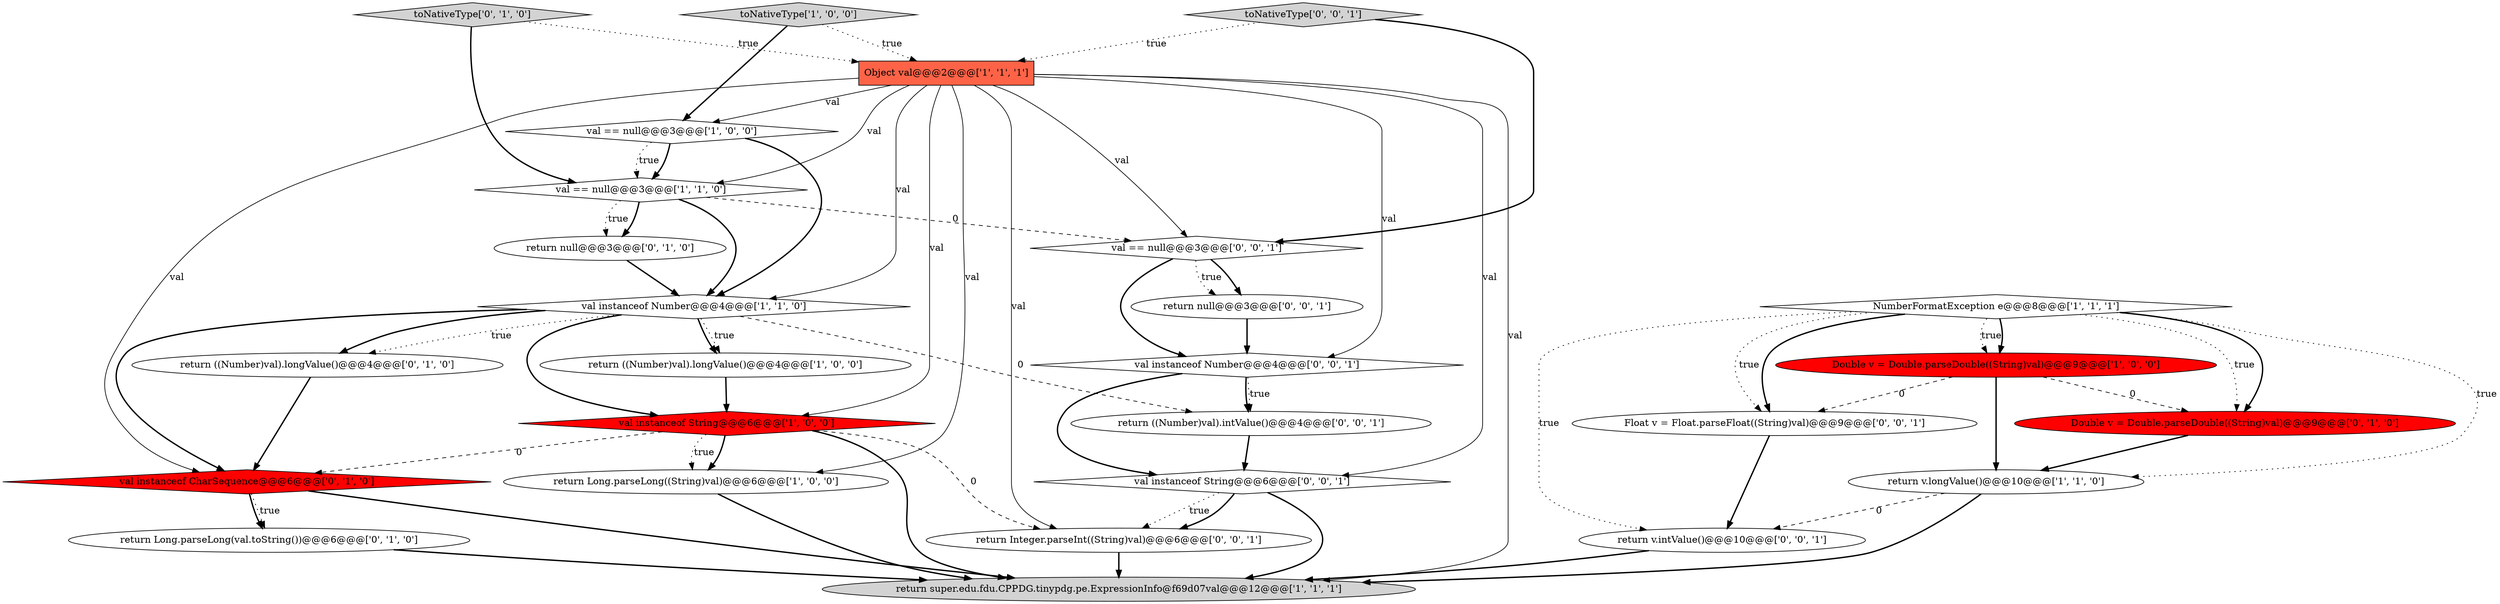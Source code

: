digraph {
16 [style = filled, label = "return ((Number)val).longValue()@@@4@@@['0', '1', '0']", fillcolor = white, shape = ellipse image = "AAA0AAABBB2BBB"];
11 [style = filled, label = "val instanceof String@@@6@@@['1', '0', '0']", fillcolor = red, shape = diamond image = "AAA1AAABBB1BBB"];
6 [style = filled, label = "return super.edu.fdu.CPPDG.tinypdg.pe.ExpressionInfo@f69d07val@@@12@@@['1', '1', '1']", fillcolor = lightgray, shape = ellipse image = "AAA0AAABBB1BBB"];
1 [style = filled, label = "NumberFormatException e@@@8@@@['1', '1', '1']", fillcolor = white, shape = diamond image = "AAA0AAABBB1BBB"];
4 [style = filled, label = "val == null@@@3@@@['1', '1', '0']", fillcolor = white, shape = diamond image = "AAA0AAABBB1BBB"];
3 [style = filled, label = "return ((Number)val).longValue()@@@4@@@['1', '0', '0']", fillcolor = white, shape = ellipse image = "AAA0AAABBB1BBB"];
12 [style = filled, label = "return Long.parseLong(val.toString())@@@6@@@['0', '1', '0']", fillcolor = white, shape = ellipse image = "AAA0AAABBB2BBB"];
10 [style = filled, label = "Double v = Double.parseDouble((String)val)@@@9@@@['1', '0', '0']", fillcolor = red, shape = ellipse image = "AAA1AAABBB1BBB"];
24 [style = filled, label = "val instanceof Number@@@4@@@['0', '0', '1']", fillcolor = white, shape = diamond image = "AAA0AAABBB3BBB"];
15 [style = filled, label = "val instanceof CharSequence@@@6@@@['0', '1', '0']", fillcolor = red, shape = diamond image = "AAA1AAABBB2BBB"];
18 [style = filled, label = "Float v = Float.parseFloat((String)val)@@@9@@@['0', '0', '1']", fillcolor = white, shape = ellipse image = "AAA0AAABBB3BBB"];
0 [style = filled, label = "return Long.parseLong((String)val)@@@6@@@['1', '0', '0']", fillcolor = white, shape = ellipse image = "AAA0AAABBB1BBB"];
23 [style = filled, label = "return Integer.parseInt((String)val)@@@6@@@['0', '0', '1']", fillcolor = white, shape = ellipse image = "AAA0AAABBB3BBB"];
17 [style = filled, label = "Double v = Double.parseDouble((String)val)@@@9@@@['0', '1', '0']", fillcolor = red, shape = ellipse image = "AAA1AAABBB2BBB"];
14 [style = filled, label = "toNativeType['0', '1', '0']", fillcolor = lightgray, shape = diamond image = "AAA0AAABBB2BBB"];
13 [style = filled, label = "return null@@@3@@@['0', '1', '0']", fillcolor = white, shape = ellipse image = "AAA0AAABBB2BBB"];
8 [style = filled, label = "val instanceof Number@@@4@@@['1', '1', '0']", fillcolor = white, shape = diamond image = "AAA0AAABBB1BBB"];
2 [style = filled, label = "val == null@@@3@@@['1', '0', '0']", fillcolor = white, shape = diamond image = "AAA0AAABBB1BBB"];
22 [style = filled, label = "toNativeType['0', '0', '1']", fillcolor = lightgray, shape = diamond image = "AAA0AAABBB3BBB"];
25 [style = filled, label = "return ((Number)val).intValue()@@@4@@@['0', '0', '1']", fillcolor = white, shape = ellipse image = "AAA0AAABBB3BBB"];
9 [style = filled, label = "toNativeType['1', '0', '0']", fillcolor = lightgray, shape = diamond image = "AAA0AAABBB1BBB"];
19 [style = filled, label = "val instanceof String@@@6@@@['0', '0', '1']", fillcolor = white, shape = diamond image = "AAA0AAABBB3BBB"];
20 [style = filled, label = "return v.intValue()@@@10@@@['0', '0', '1']", fillcolor = white, shape = ellipse image = "AAA0AAABBB3BBB"];
21 [style = filled, label = "return null@@@3@@@['0', '0', '1']", fillcolor = white, shape = ellipse image = "AAA0AAABBB3BBB"];
5 [style = filled, label = "return v.longValue()@@@10@@@['1', '1', '0']", fillcolor = white, shape = ellipse image = "AAA0AAABBB1BBB"];
26 [style = filled, label = "val == null@@@3@@@['0', '0', '1']", fillcolor = white, shape = diamond image = "AAA0AAABBB3BBB"];
7 [style = filled, label = "Object val@@@2@@@['1', '1', '1']", fillcolor = tomato, shape = box image = "AAA0AAABBB1BBB"];
7->11 [style = solid, label="val"];
22->26 [style = bold, label=""];
8->16 [style = bold, label=""];
16->15 [style = bold, label=""];
17->5 [style = bold, label=""];
1->10 [style = dotted, label="true"];
8->15 [style = bold, label=""];
24->19 [style = bold, label=""];
1->17 [style = dotted, label="true"];
24->25 [style = dotted, label="true"];
0->6 [style = bold, label=""];
9->2 [style = bold, label=""];
11->15 [style = dashed, label="0"];
11->6 [style = bold, label=""];
22->7 [style = dotted, label="true"];
8->3 [style = bold, label=""];
8->16 [style = dotted, label="true"];
4->13 [style = bold, label=""];
3->11 [style = bold, label=""];
7->15 [style = solid, label="val"];
19->23 [style = dotted, label="true"];
11->23 [style = dashed, label="0"];
1->18 [style = bold, label=""];
15->6 [style = bold, label=""];
21->24 [style = bold, label=""];
4->26 [style = dashed, label="0"];
20->6 [style = bold, label=""];
26->24 [style = bold, label=""];
12->6 [style = bold, label=""];
2->4 [style = bold, label=""];
19->6 [style = bold, label=""];
7->19 [style = solid, label="val"];
7->2 [style = solid, label="val"];
8->3 [style = dotted, label="true"];
1->17 [style = bold, label=""];
5->20 [style = dashed, label="0"];
26->21 [style = bold, label=""];
1->18 [style = dotted, label="true"];
4->13 [style = dotted, label="true"];
18->20 [style = bold, label=""];
11->0 [style = bold, label=""];
10->5 [style = bold, label=""];
5->6 [style = bold, label=""];
7->24 [style = solid, label="val"];
26->21 [style = dotted, label="true"];
24->25 [style = bold, label=""];
7->6 [style = solid, label="val"];
11->0 [style = dotted, label="true"];
19->23 [style = bold, label=""];
23->6 [style = bold, label=""];
2->4 [style = dotted, label="true"];
14->7 [style = dotted, label="true"];
25->19 [style = bold, label=""];
10->17 [style = dashed, label="0"];
7->8 [style = solid, label="val"];
7->4 [style = solid, label="val"];
15->12 [style = dotted, label="true"];
4->8 [style = bold, label=""];
8->25 [style = dashed, label="0"];
15->12 [style = bold, label=""];
7->0 [style = solid, label="val"];
9->7 [style = dotted, label="true"];
13->8 [style = bold, label=""];
7->26 [style = solid, label="val"];
1->10 [style = bold, label=""];
8->11 [style = bold, label=""];
7->23 [style = solid, label="val"];
1->20 [style = dotted, label="true"];
1->5 [style = dotted, label="true"];
10->18 [style = dashed, label="0"];
2->8 [style = bold, label=""];
14->4 [style = bold, label=""];
}
